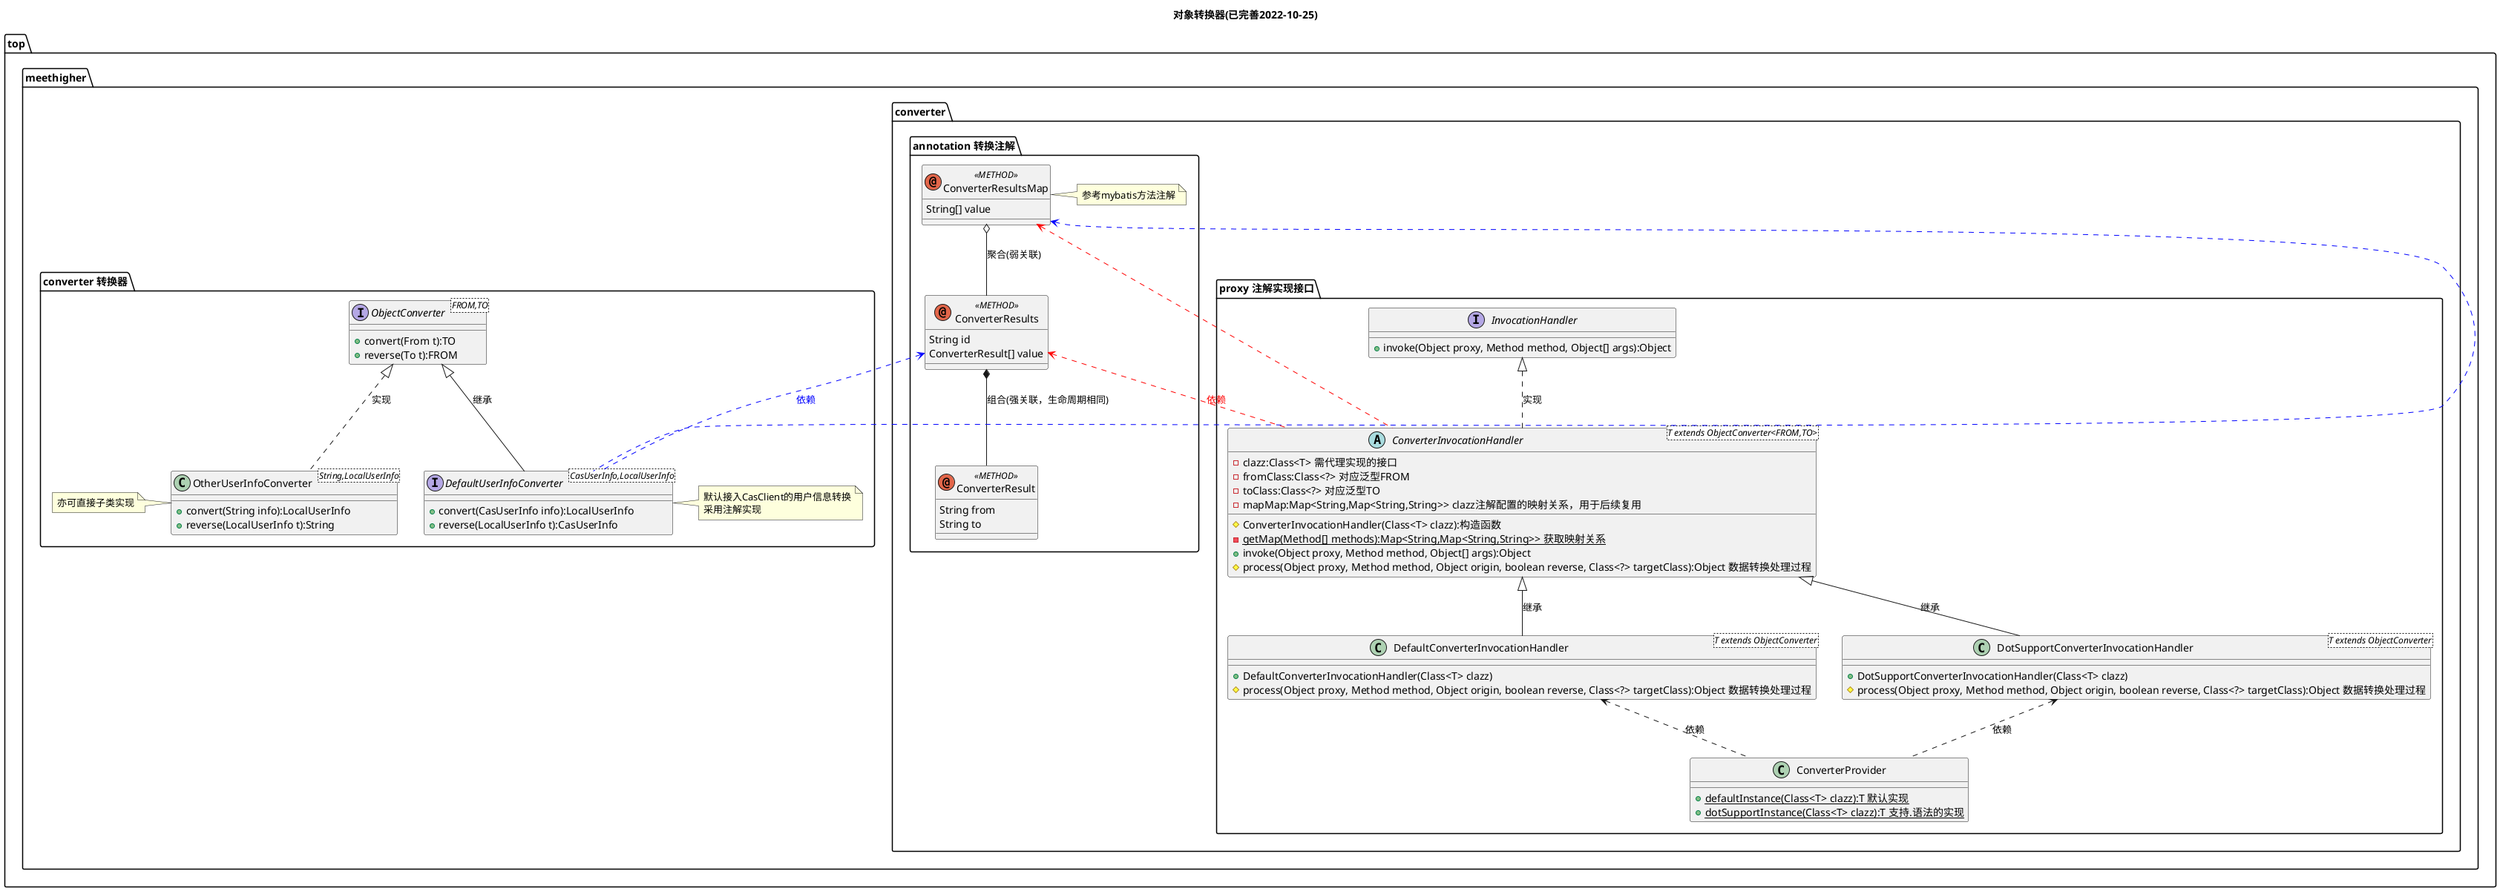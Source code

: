 @startuml

'https://plantuml.com/class-diagram
title 对象转换器(已完善2022-10-25)
package "top.meethigher.converter.proxy 注解实现接口" {


   interface InvocationHandler {
   +invoke(Object proxy, Method method, Object[] args):Object
   }

    abstract ConverterInvocationHandler<T extends ObjectConverter<FROM,TO>> {
    -clazz:Class<T> 需代理实现的接口
    -fromClass:Class<?> 对应泛型FROM
    -toClass:Class<?> 对应泛型TO
    -mapMap:Map<String,Map<String,String>> clazz注解配置的映射关系，用于后续复用
    #ConverterInvocationHandler(Class<T> clazz):构造函数
    -{static}getMap(Method[] methods):Map<String,Map<String,String>> 获取映射关系
    +invoke(Object proxy, Method method, Object[] args):Object
    #process(Object proxy, Method method, Object origin, boolean reverse, Class<?> targetClass):Object 数据转换处理过程
    }

    class DefaultConverterInvocationHandler<T extends ObjectConverter> {
    +DefaultConverterInvocationHandler(Class<T> clazz)
    #process(Object proxy, Method method, Object origin, boolean reverse, Class<?> targetClass):Object 数据转换处理过程
    }
    class DotSupportConverterInvocationHandler<T extends ObjectConverter> {
    +DotSupportConverterInvocationHandler(Class<T> clazz)
    #process(Object proxy, Method method, Object origin, boolean reverse, Class<?> targetClass):Object 数据转换处理过程
    }

    class ConverterProvider {
    +{static}defaultInstance(Class<T> clazz):T 默认实现
    +{static}dotSupportInstance(Class<T> clazz):T 支持.语法的实现
    }

    InvocationHandler <|.. ConverterInvocationHandler:实现
    ConverterInvocationHandler <|-- DefaultConverterInvocationHandler:继承
    ConverterInvocationHandler <|-- DotSupportConverterInvocationHandler:继承
    DefaultConverterInvocationHandler <.. ConverterProvider:依赖
    DotSupportConverterInvocationHandler <.. ConverterProvider:依赖




}



package "top.meethigher.converter 转换器" {

    interface ObjectConverter<FROM,TO> {
    +convert(From t):TO
    +reverse(To t):FROM
    }

    interface DefaultUserInfoConverter<CasUserInfo,LocalUserInfo> {
    +convert(CasUserInfo info):LocalUserInfo
    +reverse(LocalUserInfo t):CasUserInfo
    }
    note right
    默认接入CasClient的用户信息转换
    采用注解实现
    end note

    class OtherUserInfoConverter<String,LocalUserInfo> {
    +convert(String info):LocalUserInfo
    +reverse(LocalUserInfo t):String
    }
    note left
    亦可直接子类实现
    end note


    ObjectConverter <|-- DefaultUserInfoConverter:继承
    ObjectConverter <|.. OtherUserInfoConverter:实现

}



package "top.meethigher.converter.annotation 转换注解" {
    annotation  ConverterResults <<METHOD>> {
    String id
    ConverterResult[] value
    }

    annotation ConverterResult <<METHOD>> {
    String from
    String to
    }

    annotation ConverterResultsMap <<METHOD>> {
    String[] value
    }
    note right
    参考mybatis方法注解
    end note


    ConverterResults *-- ConverterResult:组合(强关联，生命周期相同)
    ConverterResultsMap o-- ConverterResults:聚合(弱关联)

    ConverterResults <.. DefaultUserInfoConverter #text:blue;line:blue; :依赖
    ConverterResultsMap <.. DefaultUserInfoConverter #text:blue;line:blue;
    ConverterResults <.. ConverterInvocationHandler #text:red;line:red; :依赖
    ConverterResultsMap <.. ConverterInvocationHandler #text:red;line:red;

}

@enduml
